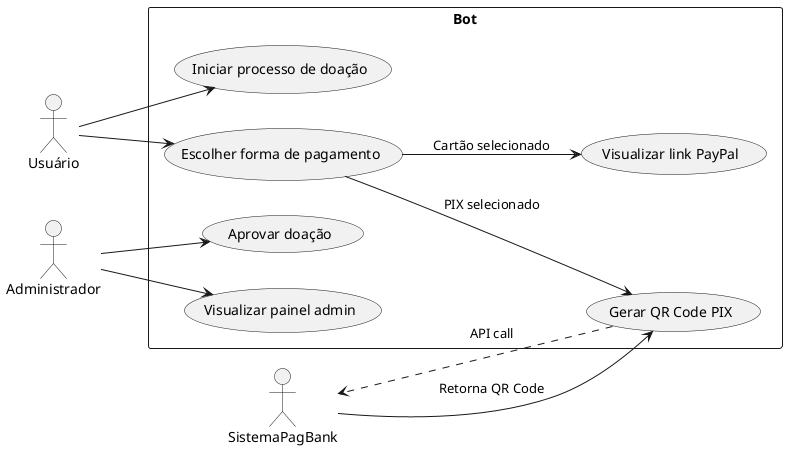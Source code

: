 @startuml casodeuso
left to right direction
skinparam monochrome true

actor Usuário
actor Administrador
actor SistemaPagBank

rectangle Bot {
  usecase "Iniciar processo de doação" as UC1
  usecase "Escolher forma de pagamento" as UC2
  usecase "Gerar QR Code PIX" as UC3
  usecase "Visualizar link PayPal" as UC4
  usecase "Aprovar doação" as UC6
  usecase "Visualizar painel admin" as UC7
}

Usuário --> UC1
Usuário --> UC2
UC2 --> UC3 : PIX selecionado
UC2 --> UC4 : Cartão selecionado
SistemaPagBank --> UC3 : Retorna QR Code

Administrador --> UC6
Administrador --> UC7

UC3 .> SistemaPagBank : API call
@enduml